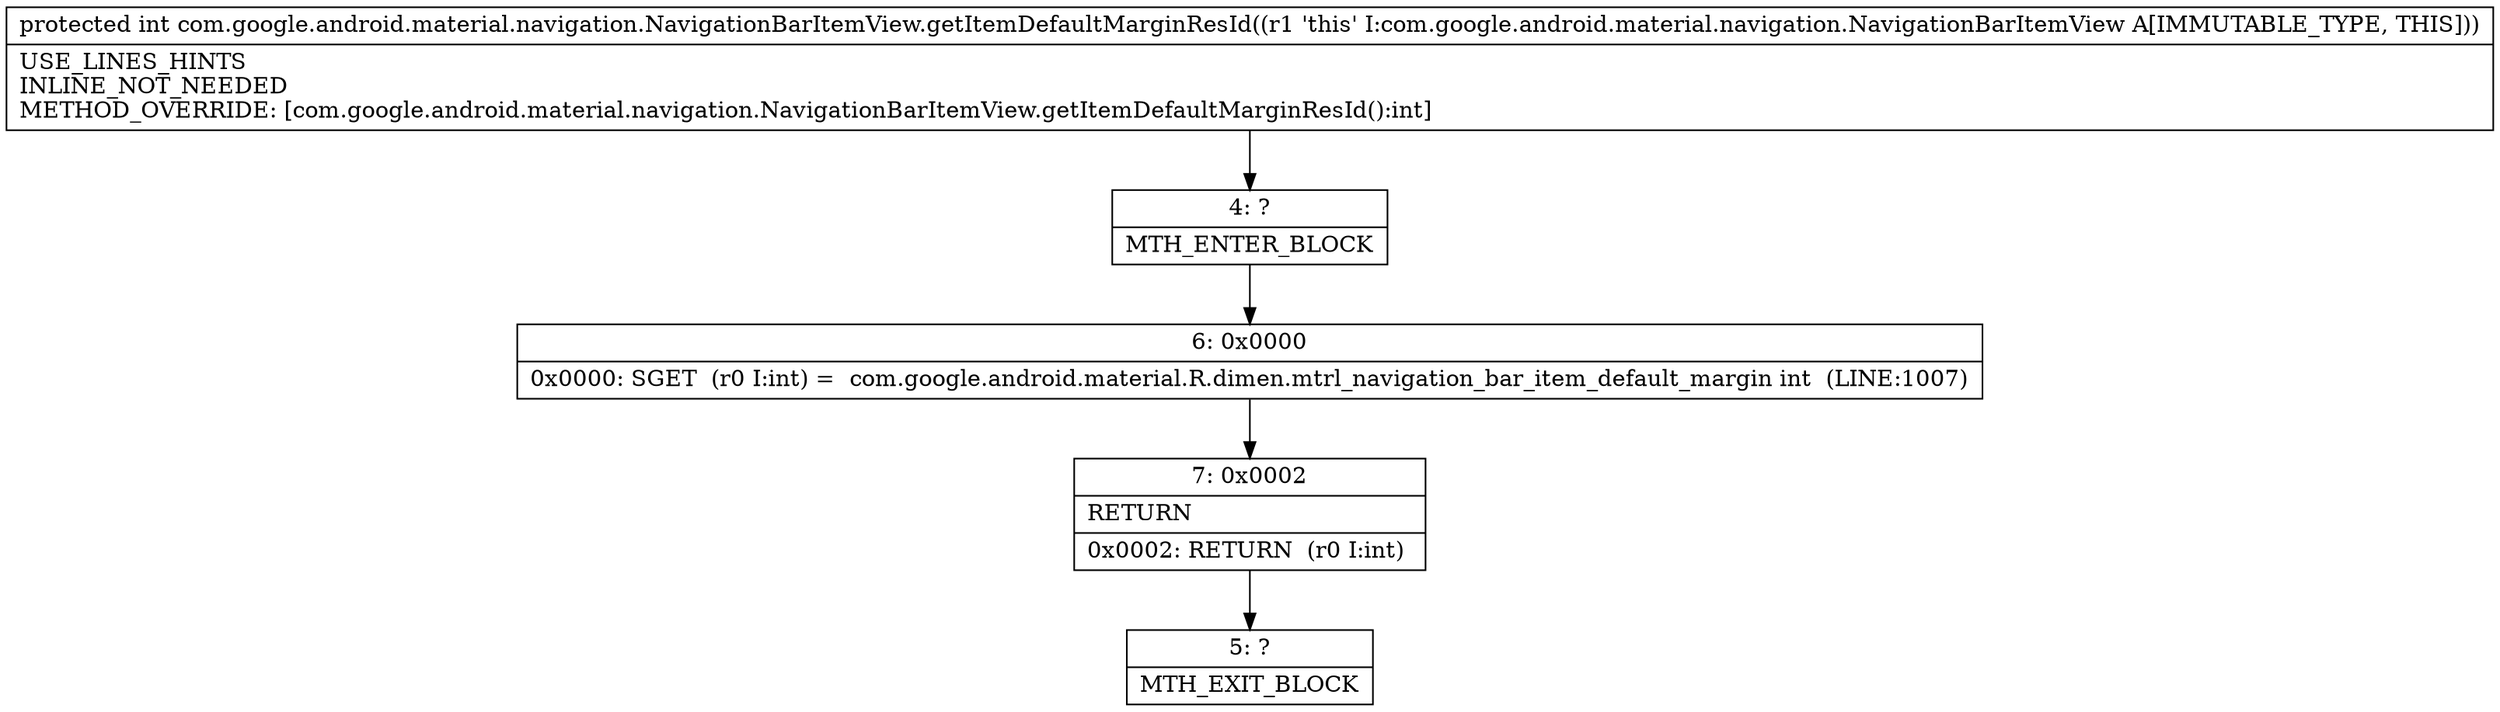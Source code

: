 digraph "CFG forcom.google.android.material.navigation.NavigationBarItemView.getItemDefaultMarginResId()I" {
Node_4 [shape=record,label="{4\:\ ?|MTH_ENTER_BLOCK\l}"];
Node_6 [shape=record,label="{6\:\ 0x0000|0x0000: SGET  (r0 I:int) =  com.google.android.material.R.dimen.mtrl_navigation_bar_item_default_margin int  (LINE:1007)\l}"];
Node_7 [shape=record,label="{7\:\ 0x0002|RETURN\l|0x0002: RETURN  (r0 I:int) \l}"];
Node_5 [shape=record,label="{5\:\ ?|MTH_EXIT_BLOCK\l}"];
MethodNode[shape=record,label="{protected int com.google.android.material.navigation.NavigationBarItemView.getItemDefaultMarginResId((r1 'this' I:com.google.android.material.navigation.NavigationBarItemView A[IMMUTABLE_TYPE, THIS]))  | USE_LINES_HINTS\lINLINE_NOT_NEEDED\lMETHOD_OVERRIDE: [com.google.android.material.navigation.NavigationBarItemView.getItemDefaultMarginResId():int]\l}"];
MethodNode -> Node_4;Node_4 -> Node_6;
Node_6 -> Node_7;
Node_7 -> Node_5;
}

